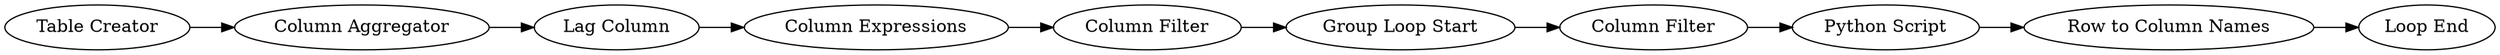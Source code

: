 digraph {
	1 -> 4
	4 -> 3
	8 -> 9
	15 -> 8
	3 -> 5
	6 -> 10
	7 -> 6
	5 -> 7
	10 -> 15
	5 [label="Column Expressions"]
	1 [label="Table Creator"]
	7 [label="Column Filter"]
	9 [label="Loop End"]
	4 [label="Column Aggregator"]
	6 [label="Group Loop Start"]
	8 [label="Row to Column Names"]
	15 [label="Python Script"]
	3 [label="Lag Column"]
	10 [label="Column Filter"]
	rankdir=LR
}
